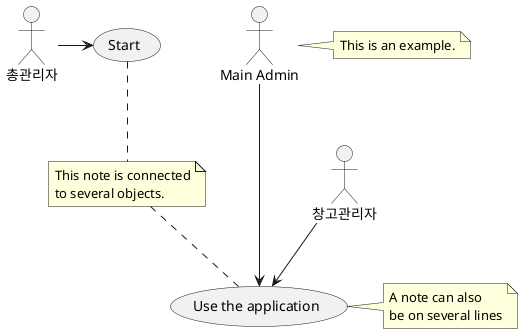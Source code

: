 @startuml
'https://plantuml.com/use-case-diagram

:Main Admin: as Admin
(Use the application) as (Use)

총관리자 -> (Start)
창고관리자 --> (Use)

Admin ---> (Use)

note right of Admin : This is an example.

note right of (Use)
A note can also
be on several lines
end note

note "This note is connected\nto several objects." as N2
(Start) .. N2
N2 .. (Use)

@enduml

@startuml

rectangle "회원관리"{
left to right direction

package "관리자"{
actor "창고관리자" as wh_manager
actor "총관리자" as Admin
}

actor "비회원" as unregisterd
actor "회원" as user
actor "배송기사" as delivery




usecase "회원가입 승인" as UC_Approve
usecase "회원조회" as inquiry

package "회원조회"{

wh_manager-->inquiry
Admin-->inquiry
inquiry<..(전체회원조회):<<extends>>
inquiry<..(권한별회원조회):<<extends>>
inquiry<..(쇼핑몰사업자회원조회):<<extends>>
}

(회원가입)<--unregisterd
'(회원가입) --> UC_Approve : 회원가입 승인 요청
Admin --> UC_Approve
wh_manager --> UC_Approve
UC_Approve--|> (회원가입) : 회원가입 승인 요청




user-->(회원수정)
delivery-->(회원수정)
wh_manager-->(회원수정)
Admin-->(회원수정)


'user--(회원삭제)
'delivery--(회원삭제)
'wh_manager--(회원삭제)
'Admin--(회원삭제)
(회원수정)..>(회원삭제):<<extends>>

user-->(아이디 찾기)
delivery-->(아이디 찾기)
wh_manager-->(아이디 찾기)
Admin-->(아이디 찾기)

user-->(비밀번호 찾기)
delivery-->(비밀번호 찾기)
wh_manager-->(비밀번호 찾기)
Admin-->(비밀번호 찾기)

user-->(회원상세보기)
delivery-->(회원상세보기)
wh_manager-->(회원상세보기)
Admin-->(회원상세보기)
}
@enduml


